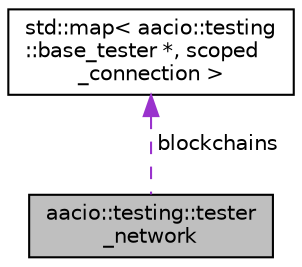 digraph "aacio::testing::tester_network"
{
  edge [fontname="Helvetica",fontsize="10",labelfontname="Helvetica",labelfontsize="10"];
  node [fontname="Helvetica",fontsize="10",shape=record];
  Node1 [label="aacio::testing::tester\l_network",height=0.2,width=0.4,color="black", fillcolor="grey75", style="filled", fontcolor="black"];
  Node2 -> Node1 [dir="back",color="darkorchid3",fontsize="10",style="dashed",label=" blockchains" ];
  Node2 [label="std::map\< aacio::testing\l::base_tester *, scoped\l_connection \>",height=0.2,width=0.4,color="black", fillcolor="white", style="filled",URL="$classstd_1_1map.html"];
}
